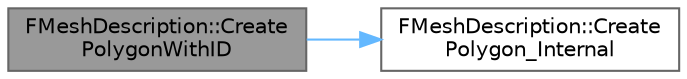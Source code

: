 digraph "FMeshDescription::CreatePolygonWithID"
{
 // INTERACTIVE_SVG=YES
 // LATEX_PDF_SIZE
  bgcolor="transparent";
  edge [fontname=Helvetica,fontsize=10,labelfontname=Helvetica,labelfontsize=10];
  node [fontname=Helvetica,fontsize=10,shape=box,height=0.2,width=0.4];
  rankdir="LR";
  Node1 [id="Node000001",label="FMeshDescription::Create\lPolygonWithID",height=0.2,width=0.4,color="gray40", fillcolor="grey60", style="filled", fontcolor="black",tooltip="Adds a new polygon to the mesh with the given ID."];
  Node1 -> Node2 [id="edge1_Node000001_Node000002",color="steelblue1",style="solid",tooltip=" "];
  Node2 [id="Node000002",label="FMeshDescription::Create\lPolygon_Internal",height=0.2,width=0.4,color="grey40", fillcolor="white", style="filled",URL="$da/d5f/structFMeshDescription.html#ac7f7a997fc782d2576f6ac5edbded476",tooltip=" "];
}
